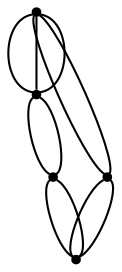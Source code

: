 graph {
  node [shape=point,comment="{\"directed\":false,\"doi\":\"10.1007/978-3-319-73915-1_9\",\"figure\":\"3 (2)\"}"]

  v0 [pos="1088.001483145145,288.43775467925764"]
  v1 [pos="1050.5496538025666,364.18640172397636"]
  v2 [pos="977.7505491837484,416.3722439958472"]
  v3 [pos="919.4829559251347,474.6431927554805"]
  v4 [pos="861.211165830953,323.1418290571868"]

  v0 -- v1 [id="-9",pos="1088.001483145145,288.43775467925764 985.882077067912,322.47934124672634 985.882077067912,322.47934124672634 985.882077067912,322.47934124672634 1015.5867705113105,375.84126073579694 1015.5867705113105,375.84126073579694 1015.5867705113105,375.84126073579694 1050.5496538025666,364.18640172397636 1050.5496538025666,364.18640172397636 1050.5496538025666,364.18640172397636"]
  v0 -- v4 [id="-1",pos="1088.001483145145,288.43775467925764 979.2310465187998,269.8964021216281 905.0192298181961,280.1062241028119 861.211165830953,323.1418290571868"]
  v1 -- v0 [id="-2",pos="1050.5496538025666,364.18640172397636 1081.626521711468,364.1853604763979 1094.345222665732,340.8610967804772 1088.001483145145,288.43775467925764"]
  v2 -- v1 [id="-3",pos="977.7505491837484,416.3722439958472 1018.5164796799061,420.4310111598138 1042.3952658822404,404.9412214195785 1050.5496538025666,364.18640172397636"]
  v3 -- v2 [id="-4",pos="919.4829559251347,474.6431927554805 960.2446259973067,470.92595479725213 979.7727562491682,453.4400537068157 977.7505491837484,416.3722439958472"]
  v4 -- v3 [id="-5",pos="861.211165830953,323.1418290571868 784.9959006481504,353.8588551787871 784.9959006481504,388.8181623887182 796.6519119658468,398.53209617199667 808.303790036393,408.245998161456 831.6116794246356,392.7020635471402 847.15167129532,392.7020635471402 862.6915995775868,392.7020635471402 870.4594970951449,408.245998161456 862.6915995775868,439.3172392226512 854.9195688128782,470.3968102644742 831.6116794246356,517.0120018368948 914.2331915426223,477.17283618550766 898.8140176655639,492.1457379102628 898.8140176655639,492.1457379102628 898.8140176655639,492.1457379102628 892.9130760916162,479.91476694626596 892.9130760916162,479.91476694626596 892.9130760916162,479.91476694626596 919.4829559251347,474.6431927554805 919.4829559251347,474.6431927554805 919.4829559251347,474.6431927554805"]
  v4 -- v3 [id="-6",pos="861.211165830953,323.1418290571868 802.9404249456633,358.1053012574318 814.5964362633598,381.4129049920969 828.1944378575503,385.29264116020505 841.7883062045903,389.1807073089409 857.3282344868571,373.6409058911198 868.9801125574032,375.58287236724044 880.6361238750997,377.524838843361 888.4040213926579,396.94850962578494 880.6361238750997,412.48411425947296 872.8640931103912,428.0280806676079 849.5562037221486,439.6797841428739 914.2706451206465,472.0387066750803 892.99224367165,468.99235009557844 892.99224367165,468.99235009557844 892.99224367165,468.99235009557844 899.0682441595202,456.8405616382741 899.0682441595202,456.8405616382741 899.0682441595202,456.8405616382741 919.4829559251347,474.6431927554805 919.4829559251347,474.6431927554805 919.4829559251347,474.6431927554805"]
  v0 -- v4 [id="-7",pos="1088.001483145145,288.43775467925764 861.211165830953,323.1418290571868 861.211165830953,323.1418290571868 861.211165830953,323.1418290571868"]
  v0 -- v1 [id="-8",pos="1088.001483145145,288.43775467925764 1050.5496538025666,364.18640172397636 1050.5496538025666,364.18640172397636 1050.5496538025666,364.18640172397636"]
  v1 -- v2 [id="-10",pos="1050.5496538025666,364.18640172397636 977.7505491837484,416.3722439958472 977.7505491837484,416.3722439958472 977.7505491837484,416.3722439958472"]
  v2 -- v3 [id="-11",pos="977.7505491837484,416.3722439958472 919.4829559251347,474.6431927554805 919.4829559251347,474.6431927554805 919.4829559251347,474.6431927554805"]
}